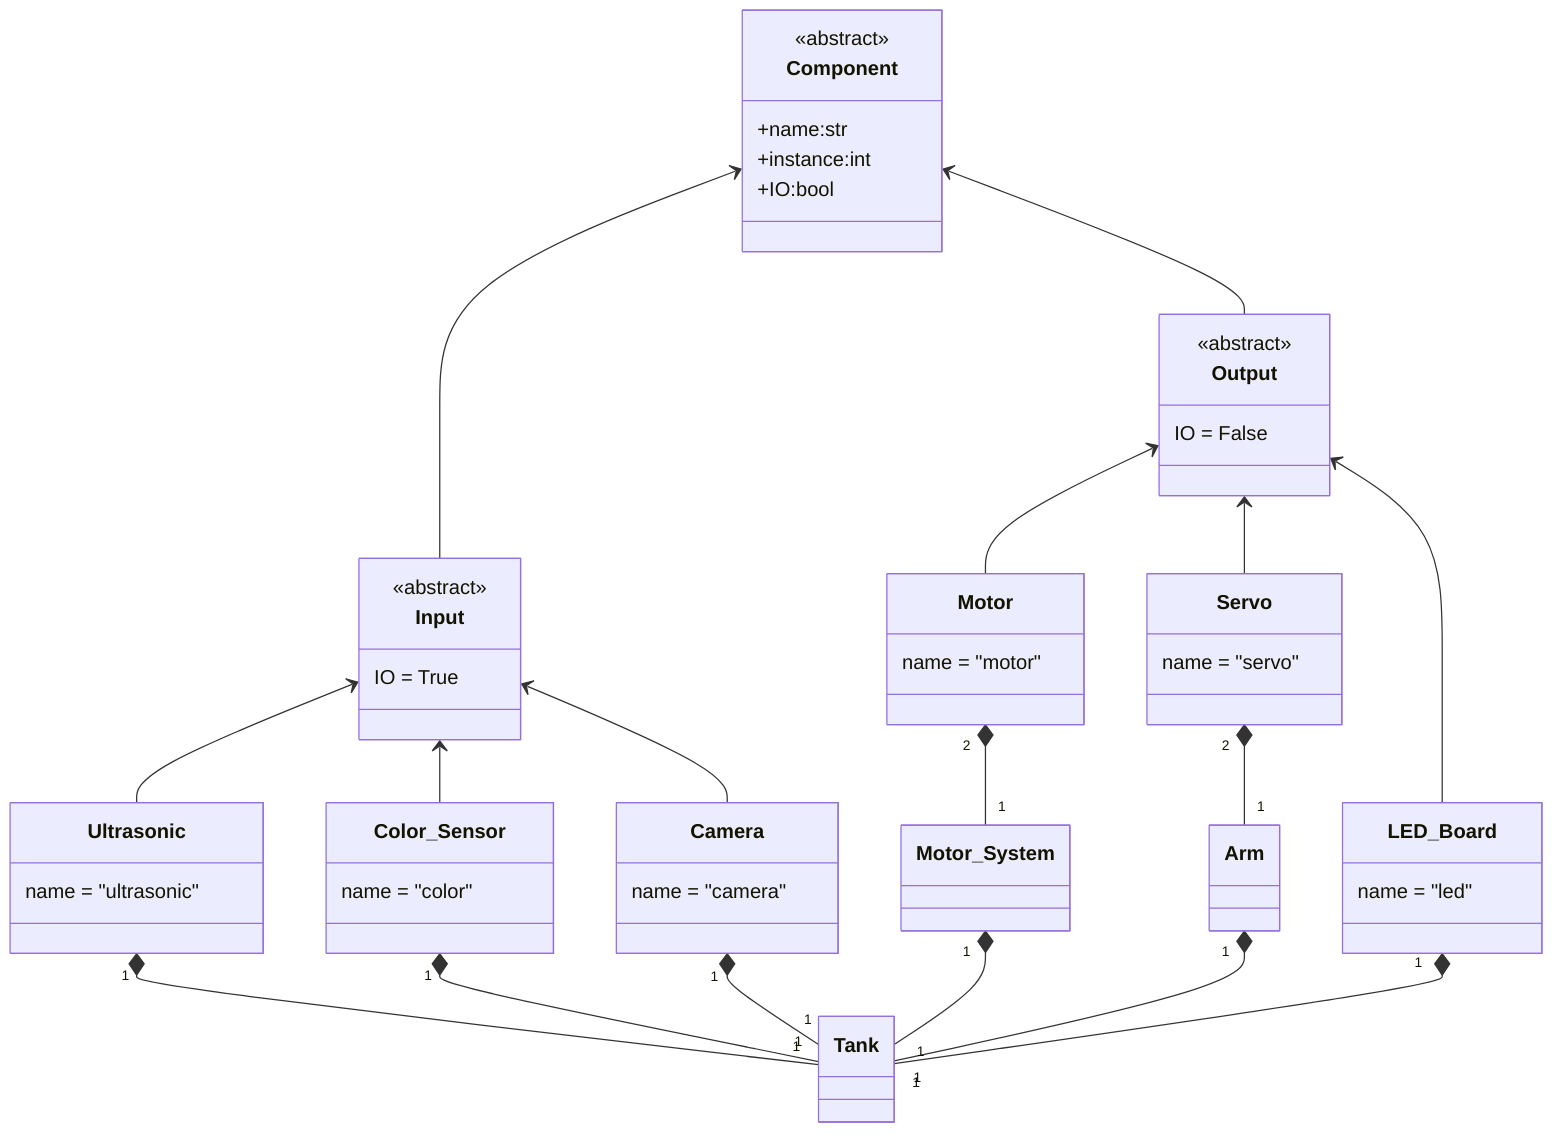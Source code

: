 classDiagram
    class Component{
        <<abstract>>
        +name:str
        +instance:int
        +IO:bool
    }
    class Input{
        <<abstract>>
        IO = True
    }
    class Output{
        <<abstract>>
        IO = False
    }
    class Ultrasonic{
        name = "ultrasonic"
    }
    class Color_Sensor{
        name = "color"
    }
    class Camera{
        name = "camera"
    }
    class Motor{
        name = "motor"
    }
    class Servo{
        name = "servo"
    }
    class LED_Board{
        name = "led"
    }
    class Arm{
    }
    class Motor_System{
    }
    class Tank{
    }
    Component <-- Input 
    Component <-- Output 
    Input <-- Ultrasonic
    Input <-- Color_Sensor
    Input <-- Camera
    Output <-- Motor
    Output <-- Servo
    Output <--  LED_Board

    Servo "2"*--"1" Arm
    Motor "2"*--"1" Motor_System

    Motor_System "1"*--"1" Tank
    Arm "1"*--"1" Tank
    Camera "1"*--"1" Tank
    Color_Sensor "1"*--"1" Tank
    Ultrasonic "1"*--"1" Tank
    LED_Board "1"*--"1" Tank